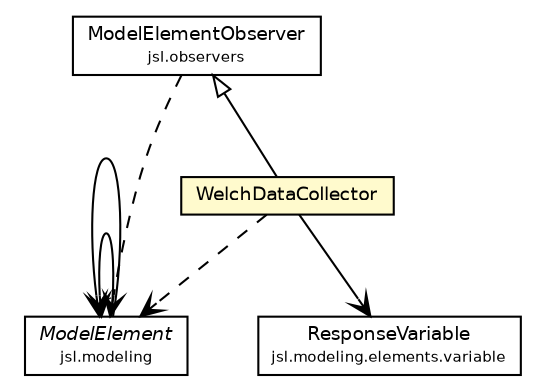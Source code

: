 #!/usr/local/bin/dot
#
# Class diagram 
# Generated by UMLGraph version 5.4 (http://www.umlgraph.org/)
#

digraph G {
	edge [fontname="Helvetica",fontsize=10,labelfontname="Helvetica",labelfontsize=10];
	node [fontname="Helvetica",fontsize=10,shape=plaintext];
	nodesep=0.25;
	ranksep=0.5;
	// jsl.modeling.ModelElement
	c238427 [label=<<table title="jsl.modeling.ModelElement" border="0" cellborder="1" cellspacing="0" cellpadding="2" port="p" href="../../modeling/ModelElement.html">
		<tr><td><table border="0" cellspacing="0" cellpadding="1">
<tr><td align="center" balign="center"><font face="Helvetica-Oblique"> ModelElement </font></td></tr>
<tr><td align="center" balign="center"><font point-size="7.0"> jsl.modeling </font></td></tr>
		</table></td></tr>
		</table>>, URL="../../modeling/ModelElement.html", fontname="Helvetica", fontcolor="black", fontsize=9.0];
	// jsl.modeling.elements.variable.ResponseVariable
	c238658 [label=<<table title="jsl.modeling.elements.variable.ResponseVariable" border="0" cellborder="1" cellspacing="0" cellpadding="2" port="p" href="../../modeling/elements/variable/ResponseVariable.html">
		<tr><td><table border="0" cellspacing="0" cellpadding="1">
<tr><td align="center" balign="center"> ResponseVariable </td></tr>
<tr><td align="center" balign="center"><font point-size="7.0"> jsl.modeling.elements.variable </font></td></tr>
		</table></td></tr>
		</table>>, URL="../../modeling/elements/variable/ResponseVariable.html", fontname="Helvetica", fontcolor="black", fontsize=9.0];
	// jsl.observers.ModelElementObserver
	c238701 [label=<<table title="jsl.observers.ModelElementObserver" border="0" cellborder="1" cellspacing="0" cellpadding="2" port="p" href="../ModelElementObserver.html">
		<tr><td><table border="0" cellspacing="0" cellpadding="1">
<tr><td align="center" balign="center"> ModelElementObserver </td></tr>
<tr><td align="center" balign="center"><font point-size="7.0"> jsl.observers </font></td></tr>
		</table></td></tr>
		</table>>, URL="../ModelElementObserver.html", fontname="Helvetica", fontcolor="black", fontsize=9.0];
	// jsl.observers.variable.WelchDataCollector
	c238718 [label=<<table title="jsl.observers.variable.WelchDataCollector" border="0" cellborder="1" cellspacing="0" cellpadding="2" port="p" bgcolor="lemonChiffon" href="./WelchDataCollector.html">
		<tr><td><table border="0" cellspacing="0" cellpadding="1">
<tr><td align="center" balign="center"> WelchDataCollector </td></tr>
		</table></td></tr>
		</table>>, URL="./WelchDataCollector.html", fontname="Helvetica", fontcolor="black", fontsize=9.0];
	//jsl.observers.variable.WelchDataCollector extends jsl.observers.ModelElementObserver
	c238701:p -> c238718:p [dir=back,arrowtail=empty];
	// jsl.modeling.ModelElement NAVASSOC jsl.modeling.ModelElement
	c238427:p -> c238427:p [taillabel="", label="", headlabel="*", fontname="Helvetica", fontcolor="black", fontsize=10.0, color="black", arrowhead=open];
	// jsl.modeling.ModelElement NAVASSOC jsl.modeling.ModelElement
	c238427:p -> c238427:p [taillabel="", label="", headlabel="", fontname="Helvetica", fontcolor="black", fontsize=10.0, color="black", arrowhead=open];
	// jsl.observers.variable.WelchDataCollector NAVASSOC jsl.modeling.elements.variable.ResponseVariable
	c238718:p -> c238658:p [taillabel="", label="", headlabel="", fontname="Helvetica", fontcolor="black", fontsize=10.0, color="black", arrowhead=open];
	// jsl.observers.ModelElementObserver DEPEND jsl.modeling.ModelElement
	c238701:p -> c238427:p [taillabel="", label="", headlabel="", fontname="Helvetica", fontcolor="black", fontsize=10.0, color="black", arrowhead=open, style=dashed];
	// jsl.observers.variable.WelchDataCollector DEPEND jsl.modeling.ModelElement
	c238718:p -> c238427:p [taillabel="", label="", headlabel="", fontname="Helvetica", fontcolor="black", fontsize=10.0, color="black", arrowhead=open, style=dashed];
}

